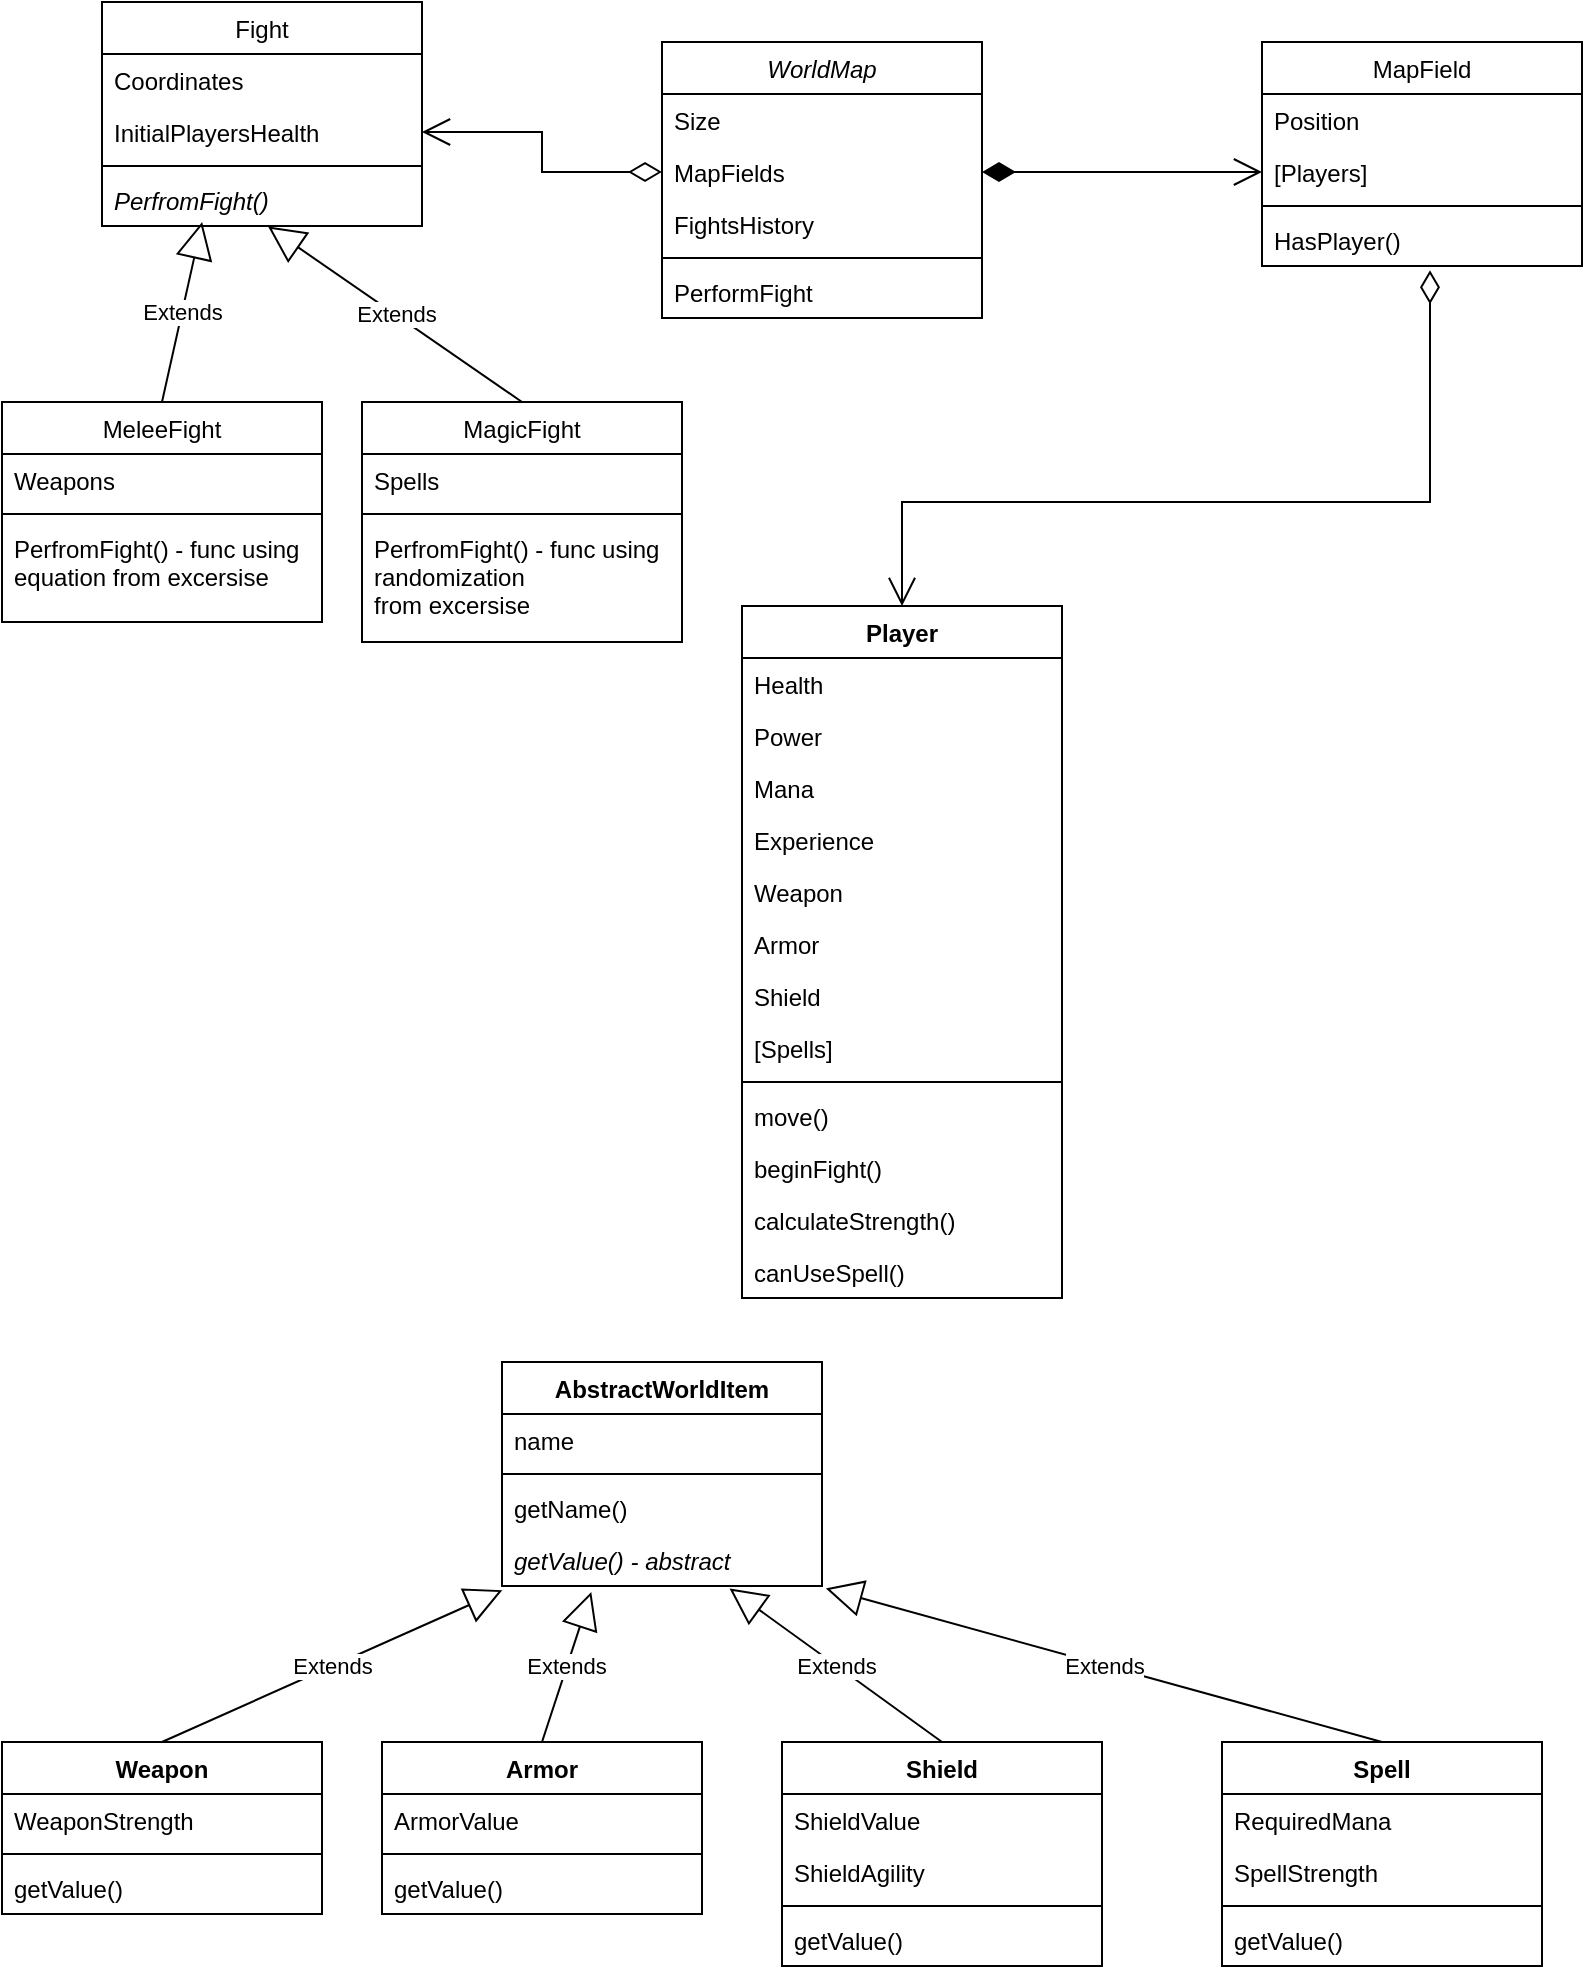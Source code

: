 <mxfile version="20.8.23" type="github">
  <diagram id="C5RBs43oDa-KdzZeNtuy" name="Page-1">
    <mxGraphModel dx="886" dy="989" grid="1" gridSize="10" guides="1" tooltips="1" connect="1" arrows="1" fold="1" page="1" pageScale="1" pageWidth="827" pageHeight="1169" math="0" shadow="0">
      <root>
        <mxCell id="WIyWlLk6GJQsqaUBKTNV-0" />
        <mxCell id="WIyWlLk6GJQsqaUBKTNV-1" parent="WIyWlLk6GJQsqaUBKTNV-0" />
        <mxCell id="zkfFHV4jXpPFQw0GAbJ--0" value="WorldMap" style="swimlane;fontStyle=2;align=center;verticalAlign=top;childLayout=stackLayout;horizontal=1;startSize=26;horizontalStack=0;resizeParent=1;resizeLast=0;collapsible=1;marginBottom=0;rounded=0;shadow=0;strokeWidth=1;" parent="WIyWlLk6GJQsqaUBKTNV-1" vertex="1">
          <mxGeometry x="350" y="130" width="160" height="138" as="geometry">
            <mxRectangle x="230" y="140" width="160" height="26" as="alternateBounds" />
          </mxGeometry>
        </mxCell>
        <mxCell id="zkfFHV4jXpPFQw0GAbJ--1" value="Size" style="text;align=left;verticalAlign=top;spacingLeft=4;spacingRight=4;overflow=hidden;rotatable=0;points=[[0,0.5],[1,0.5]];portConstraint=eastwest;" parent="zkfFHV4jXpPFQw0GAbJ--0" vertex="1">
          <mxGeometry y="26" width="160" height="26" as="geometry" />
        </mxCell>
        <mxCell id="zkfFHV4jXpPFQw0GAbJ--2" value="MapFields" style="text;align=left;verticalAlign=top;spacingLeft=4;spacingRight=4;overflow=hidden;rotatable=0;points=[[0,0.5],[1,0.5]];portConstraint=eastwest;rounded=0;shadow=0;html=0;" parent="zkfFHV4jXpPFQw0GAbJ--0" vertex="1">
          <mxGeometry y="52" width="160" height="26" as="geometry" />
        </mxCell>
        <mxCell id="zkfFHV4jXpPFQw0GAbJ--3" value="FightsHistory" style="text;align=left;verticalAlign=top;spacingLeft=4;spacingRight=4;overflow=hidden;rotatable=0;points=[[0,0.5],[1,0.5]];portConstraint=eastwest;rounded=0;shadow=0;html=0;" parent="zkfFHV4jXpPFQw0GAbJ--0" vertex="1">
          <mxGeometry y="78" width="160" height="26" as="geometry" />
        </mxCell>
        <mxCell id="zkfFHV4jXpPFQw0GAbJ--4" value="" style="line;html=1;strokeWidth=1;align=left;verticalAlign=middle;spacingTop=-1;spacingLeft=3;spacingRight=3;rotatable=0;labelPosition=right;points=[];portConstraint=eastwest;" parent="zkfFHV4jXpPFQw0GAbJ--0" vertex="1">
          <mxGeometry y="104" width="160" height="8" as="geometry" />
        </mxCell>
        <mxCell id="zkfFHV4jXpPFQw0GAbJ--5" value="PerformFight" style="text;align=left;verticalAlign=top;spacingLeft=4;spacingRight=4;overflow=hidden;rotatable=0;points=[[0,0.5],[1,0.5]];portConstraint=eastwest;" parent="zkfFHV4jXpPFQw0GAbJ--0" vertex="1">
          <mxGeometry y="112" width="160" height="26" as="geometry" />
        </mxCell>
        <mxCell id="zkfFHV4jXpPFQw0GAbJ--17" value="MapField" style="swimlane;fontStyle=0;align=center;verticalAlign=top;childLayout=stackLayout;horizontal=1;startSize=26;horizontalStack=0;resizeParent=1;resizeLast=0;collapsible=1;marginBottom=0;rounded=0;shadow=0;strokeWidth=1;" parent="WIyWlLk6GJQsqaUBKTNV-1" vertex="1">
          <mxGeometry x="650" y="130" width="160" height="112" as="geometry">
            <mxRectangle x="550" y="140" width="160" height="26" as="alternateBounds" />
          </mxGeometry>
        </mxCell>
        <mxCell id="zkfFHV4jXpPFQw0GAbJ--18" value="Position" style="text;align=left;verticalAlign=top;spacingLeft=4;spacingRight=4;overflow=hidden;rotatable=0;points=[[0,0.5],[1,0.5]];portConstraint=eastwest;" parent="zkfFHV4jXpPFQw0GAbJ--17" vertex="1">
          <mxGeometry y="26" width="160" height="26" as="geometry" />
        </mxCell>
        <mxCell id="UZH4tD60VNhGgMHDHABi-8" value="[Players]" style="text;align=left;verticalAlign=top;spacingLeft=4;spacingRight=4;overflow=hidden;rotatable=0;points=[[0,0.5],[1,0.5]];portConstraint=eastwest;" parent="zkfFHV4jXpPFQw0GAbJ--17" vertex="1">
          <mxGeometry y="52" width="160" height="26" as="geometry" />
        </mxCell>
        <mxCell id="zkfFHV4jXpPFQw0GAbJ--23" value="" style="line;html=1;strokeWidth=1;align=left;verticalAlign=middle;spacingTop=-1;spacingLeft=3;spacingRight=3;rotatable=0;labelPosition=right;points=[];portConstraint=eastwest;" parent="zkfFHV4jXpPFQw0GAbJ--17" vertex="1">
          <mxGeometry y="78" width="160" height="8" as="geometry" />
        </mxCell>
        <mxCell id="zkfFHV4jXpPFQw0GAbJ--24" value="HasPlayer()" style="text;align=left;verticalAlign=top;spacingLeft=4;spacingRight=4;overflow=hidden;rotatable=0;points=[[0,0.5],[1,0.5]];portConstraint=eastwest;" parent="zkfFHV4jXpPFQw0GAbJ--17" vertex="1">
          <mxGeometry y="86" width="160" height="26" as="geometry" />
        </mxCell>
        <mxCell id="UZH4tD60VNhGgMHDHABi-0" value="Player" style="swimlane;fontStyle=1;align=center;verticalAlign=top;childLayout=stackLayout;horizontal=1;startSize=26;horizontalStack=0;resizeParent=1;resizeParentMax=0;resizeLast=0;collapsible=1;marginBottom=0;" parent="WIyWlLk6GJQsqaUBKTNV-1" vertex="1">
          <mxGeometry x="390" y="412" width="160" height="346" as="geometry" />
        </mxCell>
        <mxCell id="UZH4tD60VNhGgMHDHABi-1" value="Health&#xa;" style="text;strokeColor=none;fillColor=none;align=left;verticalAlign=top;spacingLeft=4;spacingRight=4;overflow=hidden;rotatable=0;points=[[0,0.5],[1,0.5]];portConstraint=eastwest;" parent="UZH4tD60VNhGgMHDHABi-0" vertex="1">
          <mxGeometry y="26" width="160" height="26" as="geometry" />
        </mxCell>
        <mxCell id="UZH4tD60VNhGgMHDHABi-4" value="Power" style="text;strokeColor=none;fillColor=none;align=left;verticalAlign=top;spacingLeft=4;spacingRight=4;overflow=hidden;rotatable=0;points=[[0,0.5],[1,0.5]];portConstraint=eastwest;" parent="UZH4tD60VNhGgMHDHABi-0" vertex="1">
          <mxGeometry y="52" width="160" height="26" as="geometry" />
        </mxCell>
        <mxCell id="UZH4tD60VNhGgMHDHABi-5" value="Mana" style="text;strokeColor=none;fillColor=none;align=left;verticalAlign=top;spacingLeft=4;spacingRight=4;overflow=hidden;rotatable=0;points=[[0,0.5],[1,0.5]];portConstraint=eastwest;" parent="UZH4tD60VNhGgMHDHABi-0" vertex="1">
          <mxGeometry y="78" width="160" height="26" as="geometry" />
        </mxCell>
        <mxCell id="UZH4tD60VNhGgMHDHABi-6" value="Experience" style="text;strokeColor=none;fillColor=none;align=left;verticalAlign=top;spacingLeft=4;spacingRight=4;overflow=hidden;rotatable=0;points=[[0,0.5],[1,0.5]];portConstraint=eastwest;" parent="UZH4tD60VNhGgMHDHABi-0" vertex="1">
          <mxGeometry y="104" width="160" height="26" as="geometry" />
        </mxCell>
        <mxCell id="UZH4tD60VNhGgMHDHABi-7" value="Weapon" style="text;strokeColor=none;fillColor=none;align=left;verticalAlign=top;spacingLeft=4;spacingRight=4;overflow=hidden;rotatable=0;points=[[0,0.5],[1,0.5]];portConstraint=eastwest;" parent="UZH4tD60VNhGgMHDHABi-0" vertex="1">
          <mxGeometry y="130" width="160" height="26" as="geometry" />
        </mxCell>
        <mxCell id="UZH4tD60VNhGgMHDHABi-9" value="Armor" style="text;strokeColor=none;fillColor=none;align=left;verticalAlign=top;spacingLeft=4;spacingRight=4;overflow=hidden;rotatable=0;points=[[0,0.5],[1,0.5]];portConstraint=eastwest;" parent="UZH4tD60VNhGgMHDHABi-0" vertex="1">
          <mxGeometry y="156" width="160" height="26" as="geometry" />
        </mxCell>
        <mxCell id="MxeAJGzFotMAwBqtANPu-42" value="Shield" style="text;strokeColor=none;fillColor=none;align=left;verticalAlign=top;spacingLeft=4;spacingRight=4;overflow=hidden;rotatable=0;points=[[0,0.5],[1,0.5]];portConstraint=eastwest;" vertex="1" parent="UZH4tD60VNhGgMHDHABi-0">
          <mxGeometry y="182" width="160" height="26" as="geometry" />
        </mxCell>
        <mxCell id="UZH4tD60VNhGgMHDHABi-10" value="[Spells]" style="text;strokeColor=none;fillColor=none;align=left;verticalAlign=top;spacingLeft=4;spacingRight=4;overflow=hidden;rotatable=0;points=[[0,0.5],[1,0.5]];portConstraint=eastwest;" parent="UZH4tD60VNhGgMHDHABi-0" vertex="1">
          <mxGeometry y="208" width="160" height="26" as="geometry" />
        </mxCell>
        <mxCell id="UZH4tD60VNhGgMHDHABi-2" value="" style="line;strokeWidth=1;fillColor=none;align=left;verticalAlign=middle;spacingTop=-1;spacingLeft=3;spacingRight=3;rotatable=0;labelPosition=right;points=[];portConstraint=eastwest;strokeColor=inherit;" parent="UZH4tD60VNhGgMHDHABi-0" vertex="1">
          <mxGeometry y="234" width="160" height="8" as="geometry" />
        </mxCell>
        <mxCell id="UZH4tD60VNhGgMHDHABi-3" value="move()" style="text;strokeColor=none;fillColor=none;align=left;verticalAlign=top;spacingLeft=4;spacingRight=4;overflow=hidden;rotatable=0;points=[[0,0.5],[1,0.5]];portConstraint=eastwest;" parent="UZH4tD60VNhGgMHDHABi-0" vertex="1">
          <mxGeometry y="242" width="160" height="26" as="geometry" />
        </mxCell>
        <mxCell id="UZH4tD60VNhGgMHDHABi-11" value="beginFight()" style="text;strokeColor=none;fillColor=none;align=left;verticalAlign=top;spacingLeft=4;spacingRight=4;overflow=hidden;rotatable=0;points=[[0,0.5],[1,0.5]];portConstraint=eastwest;" parent="UZH4tD60VNhGgMHDHABi-0" vertex="1">
          <mxGeometry y="268" width="160" height="26" as="geometry" />
        </mxCell>
        <mxCell id="MxeAJGzFotMAwBqtANPu-27" value="calculateStrength()" style="text;strokeColor=none;fillColor=none;align=left;verticalAlign=top;spacingLeft=4;spacingRight=4;overflow=hidden;rotatable=0;points=[[0,0.5],[1,0.5]];portConstraint=eastwest;" vertex="1" parent="UZH4tD60VNhGgMHDHABi-0">
          <mxGeometry y="294" width="160" height="26" as="geometry" />
        </mxCell>
        <mxCell id="MxeAJGzFotMAwBqtANPu-28" value="canUseSpell()" style="text;strokeColor=none;fillColor=none;align=left;verticalAlign=top;spacingLeft=4;spacingRight=4;overflow=hidden;rotatable=0;points=[[0,0.5],[1,0.5]];portConstraint=eastwest;" vertex="1" parent="UZH4tD60VNhGgMHDHABi-0">
          <mxGeometry y="320" width="160" height="26" as="geometry" />
        </mxCell>
        <mxCell id="UZH4tD60VNhGgMHDHABi-17" value="Extends" style="endArrow=block;endSize=16;endFill=0;html=1;rounded=0;exitX=0.5;exitY=0;exitDx=0;exitDy=0;entryX=0.001;entryY=1.081;entryDx=0;entryDy=0;entryPerimeter=0;" parent="WIyWlLk6GJQsqaUBKTNV-1" source="MxeAJGzFotMAwBqtANPu-38" target="MxeAJGzFotMAwBqtANPu-37" edge="1">
          <mxGeometry width="160" relative="1" as="geometry">
            <mxPoint x="100" y="982" as="sourcePoint" />
            <mxPoint x="280" y="910" as="targetPoint" />
            <Array as="points" />
          </mxGeometry>
        </mxCell>
        <mxCell id="UZH4tD60VNhGgMHDHABi-30" value="Extends" style="endArrow=block;endSize=16;endFill=0;html=1;rounded=0;exitX=0.5;exitY=0;exitDx=0;exitDy=0;entryX=0.279;entryY=1.115;entryDx=0;entryDy=0;entryPerimeter=0;" parent="WIyWlLk6GJQsqaUBKTNV-1" source="MxeAJGzFotMAwBqtANPu-43" target="MxeAJGzFotMAwBqtANPu-37" edge="1">
          <mxGeometry width="160" relative="1" as="geometry">
            <mxPoint x="290" y="982" as="sourcePoint" />
            <mxPoint x="390" y="940" as="targetPoint" />
          </mxGeometry>
        </mxCell>
        <mxCell id="UZH4tD60VNhGgMHDHABi-31" value="Extends" style="endArrow=block;endSize=16;endFill=0;html=1;rounded=0;exitX=0.5;exitY=0;exitDx=0;exitDy=0;entryX=0.711;entryY=1.046;entryDx=0;entryDy=0;entryPerimeter=0;" parent="WIyWlLk6GJQsqaUBKTNV-1" source="MxeAJGzFotMAwBqtANPu-47" target="MxeAJGzFotMAwBqtANPu-37" edge="1">
          <mxGeometry width="160" relative="1" as="geometry">
            <mxPoint x="480" y="982" as="sourcePoint" />
            <mxPoint x="400" y="860" as="targetPoint" />
          </mxGeometry>
        </mxCell>
        <mxCell id="MxeAJGzFotMAwBqtANPu-5" value="Extends" style="endArrow=block;endSize=16;endFill=0;html=1;rounded=0;exitX=0.5;exitY=0;exitDx=0;exitDy=0;entryX=1.012;entryY=1.046;entryDx=0;entryDy=0;entryPerimeter=0;" edge="1" parent="WIyWlLk6GJQsqaUBKTNV-1" source="MxeAJGzFotMAwBqtANPu-56" target="MxeAJGzFotMAwBqtANPu-37">
          <mxGeometry width="160" relative="1" as="geometry">
            <mxPoint x="720" y="970" as="sourcePoint" />
            <mxPoint x="430" y="810" as="targetPoint" />
          </mxGeometry>
        </mxCell>
        <mxCell id="MxeAJGzFotMAwBqtANPu-6" value="Fight" style="swimlane;fontStyle=0;align=center;verticalAlign=top;childLayout=stackLayout;horizontal=1;startSize=26;horizontalStack=0;resizeParent=1;resizeLast=0;collapsible=1;marginBottom=0;rounded=0;shadow=0;strokeWidth=1;" vertex="1" parent="WIyWlLk6GJQsqaUBKTNV-1">
          <mxGeometry x="70" y="110" width="160" height="112" as="geometry">
            <mxRectangle x="550" y="140" width="160" height="26" as="alternateBounds" />
          </mxGeometry>
        </mxCell>
        <mxCell id="MxeAJGzFotMAwBqtANPu-7" value="Coordinates" style="text;align=left;verticalAlign=top;spacingLeft=4;spacingRight=4;overflow=hidden;rotatable=0;points=[[0,0.5],[1,0.5]];portConstraint=eastwest;" vertex="1" parent="MxeAJGzFotMAwBqtANPu-6">
          <mxGeometry y="26" width="160" height="26" as="geometry" />
        </mxCell>
        <mxCell id="MxeAJGzFotMAwBqtANPu-8" value="InitialPlayersHealth" style="text;align=left;verticalAlign=top;spacingLeft=4;spacingRight=4;overflow=hidden;rotatable=0;points=[[0,0.5],[1,0.5]];portConstraint=eastwest;" vertex="1" parent="MxeAJGzFotMAwBqtANPu-6">
          <mxGeometry y="52" width="160" height="26" as="geometry" />
        </mxCell>
        <mxCell id="MxeAJGzFotMAwBqtANPu-9" value="" style="line;html=1;strokeWidth=1;align=left;verticalAlign=middle;spacingTop=-1;spacingLeft=3;spacingRight=3;rotatable=0;labelPosition=right;points=[];portConstraint=eastwest;" vertex="1" parent="MxeAJGzFotMAwBqtANPu-6">
          <mxGeometry y="78" width="160" height="8" as="geometry" />
        </mxCell>
        <mxCell id="MxeAJGzFotMAwBqtANPu-10" value="PerfromFight()" style="text;align=left;verticalAlign=top;spacingLeft=4;spacingRight=4;overflow=hidden;rotatable=0;points=[[0,0.5],[1,0.5]];portConstraint=eastwest;fontStyle=2" vertex="1" parent="MxeAJGzFotMAwBqtANPu-6">
          <mxGeometry y="86" width="160" height="26" as="geometry" />
        </mxCell>
        <mxCell id="MxeAJGzFotMAwBqtANPu-12" value="Extends" style="endArrow=block;endSize=16;endFill=0;html=1;rounded=0;exitX=0.5;exitY=0;exitDx=0;exitDy=0;entryX=0.313;entryY=0.923;entryDx=0;entryDy=0;entryPerimeter=0;" edge="1" parent="WIyWlLk6GJQsqaUBKTNV-1" source="MxeAJGzFotMAwBqtANPu-13" target="MxeAJGzFotMAwBqtANPu-10">
          <mxGeometry width="160" relative="1" as="geometry">
            <mxPoint x="220" y="180" as="sourcePoint" />
            <mxPoint x="380" y="180" as="targetPoint" />
          </mxGeometry>
        </mxCell>
        <mxCell id="MxeAJGzFotMAwBqtANPu-13" value="MeleeFight" style="swimlane;fontStyle=0;align=center;verticalAlign=top;childLayout=stackLayout;horizontal=1;startSize=26;horizontalStack=0;resizeParent=1;resizeLast=0;collapsible=1;marginBottom=0;rounded=0;shadow=0;strokeWidth=1;" vertex="1" parent="WIyWlLk6GJQsqaUBKTNV-1">
          <mxGeometry x="20" y="310" width="160" height="110" as="geometry">
            <mxRectangle x="550" y="140" width="160" height="26" as="alternateBounds" />
          </mxGeometry>
        </mxCell>
        <mxCell id="MxeAJGzFotMAwBqtANPu-14" value="Weapons" style="text;align=left;verticalAlign=top;spacingLeft=4;spacingRight=4;overflow=hidden;rotatable=0;points=[[0,0.5],[1,0.5]];portConstraint=eastwest;" vertex="1" parent="MxeAJGzFotMAwBqtANPu-13">
          <mxGeometry y="26" width="160" height="26" as="geometry" />
        </mxCell>
        <mxCell id="MxeAJGzFotMAwBqtANPu-16" value="" style="line;html=1;strokeWidth=1;align=left;verticalAlign=middle;spacingTop=-1;spacingLeft=3;spacingRight=3;rotatable=0;labelPosition=right;points=[];portConstraint=eastwest;" vertex="1" parent="MxeAJGzFotMAwBqtANPu-13">
          <mxGeometry y="52" width="160" height="8" as="geometry" />
        </mxCell>
        <mxCell id="MxeAJGzFotMAwBqtANPu-17" value="PerfromFight() - func using &#xa;equation from excersise" style="text;align=left;verticalAlign=top;spacingLeft=4;spacingRight=4;overflow=hidden;rotatable=0;points=[[0,0.5],[1,0.5]];portConstraint=eastwest;" vertex="1" parent="MxeAJGzFotMAwBqtANPu-13">
          <mxGeometry y="60" width="160" height="50" as="geometry" />
        </mxCell>
        <mxCell id="MxeAJGzFotMAwBqtANPu-18" value="MagicFight" style="swimlane;fontStyle=0;align=center;verticalAlign=top;childLayout=stackLayout;horizontal=1;startSize=26;horizontalStack=0;resizeParent=1;resizeLast=0;collapsible=1;marginBottom=0;rounded=0;shadow=0;strokeWidth=1;" vertex="1" parent="WIyWlLk6GJQsqaUBKTNV-1">
          <mxGeometry x="200" y="310" width="160" height="120" as="geometry">
            <mxRectangle x="550" y="140" width="160" height="26" as="alternateBounds" />
          </mxGeometry>
        </mxCell>
        <mxCell id="MxeAJGzFotMAwBqtANPu-19" value="Spells" style="text;align=left;verticalAlign=top;spacingLeft=4;spacingRight=4;overflow=hidden;rotatable=0;points=[[0,0.5],[1,0.5]];portConstraint=eastwest;" vertex="1" parent="MxeAJGzFotMAwBqtANPu-18">
          <mxGeometry y="26" width="160" height="26" as="geometry" />
        </mxCell>
        <mxCell id="MxeAJGzFotMAwBqtANPu-20" value="" style="line;html=1;strokeWidth=1;align=left;verticalAlign=middle;spacingTop=-1;spacingLeft=3;spacingRight=3;rotatable=0;labelPosition=right;points=[];portConstraint=eastwest;" vertex="1" parent="MxeAJGzFotMAwBqtANPu-18">
          <mxGeometry y="52" width="160" height="8" as="geometry" />
        </mxCell>
        <mxCell id="MxeAJGzFotMAwBqtANPu-21" value="PerfromFight() - func using &#xa;randomization &#xa;from excersise" style="text;align=left;verticalAlign=top;spacingLeft=4;spacingRight=4;overflow=hidden;rotatable=0;points=[[0,0.5],[1,0.5]];portConstraint=eastwest;" vertex="1" parent="MxeAJGzFotMAwBqtANPu-18">
          <mxGeometry y="60" width="160" height="60" as="geometry" />
        </mxCell>
        <mxCell id="MxeAJGzFotMAwBqtANPu-22" value="Extends" style="endArrow=block;endSize=16;endFill=0;html=1;rounded=0;exitX=0.5;exitY=0;exitDx=0;exitDy=0;entryX=0.519;entryY=1.011;entryDx=0;entryDy=0;entryPerimeter=0;" edge="1" parent="WIyWlLk6GJQsqaUBKTNV-1" source="MxeAJGzFotMAwBqtANPu-18" target="MxeAJGzFotMAwBqtANPu-10">
          <mxGeometry width="160" relative="1" as="geometry">
            <mxPoint x="190" y="320" as="sourcePoint" />
            <mxPoint x="210" y="230" as="targetPoint" />
          </mxGeometry>
        </mxCell>
        <mxCell id="MxeAJGzFotMAwBqtANPu-24" value="" style="endArrow=open;html=1;endSize=12;startArrow=diamondThin;startSize=14;startFill=1;edgeStyle=orthogonalEdgeStyle;align=left;verticalAlign=bottom;rounded=0;exitX=1;exitY=0.5;exitDx=0;exitDy=0;entryX=0;entryY=0.5;entryDx=0;entryDy=0;" edge="1" parent="WIyWlLk6GJQsqaUBKTNV-1" source="zkfFHV4jXpPFQw0GAbJ--2" target="UZH4tD60VNhGgMHDHABi-8">
          <mxGeometry x="-0.467" y="35" relative="1" as="geometry">
            <mxPoint x="560" y="310" as="sourcePoint" />
            <mxPoint x="720" y="310" as="targetPoint" />
            <mxPoint as="offset" />
          </mxGeometry>
        </mxCell>
        <mxCell id="MxeAJGzFotMAwBqtANPu-26" value="" style="endArrow=open;html=1;endSize=12;startArrow=diamondThin;startSize=14;startFill=0;edgeStyle=orthogonalEdgeStyle;align=left;verticalAlign=bottom;rounded=0;exitX=0.525;exitY=1.081;exitDx=0;exitDy=0;exitPerimeter=0;entryX=0.5;entryY=0;entryDx=0;entryDy=0;" edge="1" parent="WIyWlLk6GJQsqaUBKTNV-1" source="zkfFHV4jXpPFQw0GAbJ--24" target="UZH4tD60VNhGgMHDHABi-0">
          <mxGeometry x="-0.792" y="46" relative="1" as="geometry">
            <mxPoint x="440" y="330" as="sourcePoint" />
            <mxPoint x="600" y="330" as="targetPoint" />
            <Array as="points">
              <mxPoint x="734" y="360" />
              <mxPoint x="470" y="360" />
            </Array>
            <mxPoint as="offset" />
          </mxGeometry>
        </mxCell>
        <mxCell id="MxeAJGzFotMAwBqtANPu-33" value="AbstractWorldItem" style="swimlane;fontStyle=1;align=center;verticalAlign=top;childLayout=stackLayout;horizontal=1;startSize=26;horizontalStack=0;resizeParent=1;resizeParentMax=0;resizeLast=0;collapsible=1;marginBottom=0;" vertex="1" parent="WIyWlLk6GJQsqaUBKTNV-1">
          <mxGeometry x="270" y="790" width="160" height="112" as="geometry" />
        </mxCell>
        <mxCell id="MxeAJGzFotMAwBqtANPu-34" value="name" style="text;strokeColor=none;fillColor=none;align=left;verticalAlign=top;spacingLeft=4;spacingRight=4;overflow=hidden;rotatable=0;points=[[0,0.5],[1,0.5]];portConstraint=eastwest;" vertex="1" parent="MxeAJGzFotMAwBqtANPu-33">
          <mxGeometry y="26" width="160" height="26" as="geometry" />
        </mxCell>
        <mxCell id="MxeAJGzFotMAwBqtANPu-35" value="" style="line;strokeWidth=1;fillColor=none;align=left;verticalAlign=middle;spacingTop=-1;spacingLeft=3;spacingRight=3;rotatable=0;labelPosition=right;points=[];portConstraint=eastwest;strokeColor=inherit;" vertex="1" parent="MxeAJGzFotMAwBqtANPu-33">
          <mxGeometry y="52" width="160" height="8" as="geometry" />
        </mxCell>
        <mxCell id="MxeAJGzFotMAwBqtANPu-36" value="getName()" style="text;strokeColor=none;fillColor=none;align=left;verticalAlign=top;spacingLeft=4;spacingRight=4;overflow=hidden;rotatable=0;points=[[0,0.5],[1,0.5]];portConstraint=eastwest;" vertex="1" parent="MxeAJGzFotMAwBqtANPu-33">
          <mxGeometry y="60" width="160" height="26" as="geometry" />
        </mxCell>
        <mxCell id="MxeAJGzFotMAwBqtANPu-37" value="getValue() - abstract" style="text;strokeColor=none;fillColor=none;align=left;verticalAlign=top;spacingLeft=4;spacingRight=4;overflow=hidden;rotatable=0;points=[[0,0.5],[1,0.5]];portConstraint=eastwest;fontStyle=2" vertex="1" parent="MxeAJGzFotMAwBqtANPu-33">
          <mxGeometry y="86" width="160" height="26" as="geometry" />
        </mxCell>
        <mxCell id="MxeAJGzFotMAwBqtANPu-38" value="Weapon" style="swimlane;fontStyle=1;align=center;verticalAlign=top;childLayout=stackLayout;horizontal=1;startSize=26;horizontalStack=0;resizeParent=1;resizeParentMax=0;resizeLast=0;collapsible=1;marginBottom=0;" vertex="1" parent="WIyWlLk6GJQsqaUBKTNV-1">
          <mxGeometry x="20" y="980" width="160" height="86" as="geometry" />
        </mxCell>
        <mxCell id="MxeAJGzFotMAwBqtANPu-39" value="WeaponStrength" style="text;strokeColor=none;fillColor=none;align=left;verticalAlign=top;spacingLeft=4;spacingRight=4;overflow=hidden;rotatable=0;points=[[0,0.5],[1,0.5]];portConstraint=eastwest;" vertex="1" parent="MxeAJGzFotMAwBqtANPu-38">
          <mxGeometry y="26" width="160" height="26" as="geometry" />
        </mxCell>
        <mxCell id="MxeAJGzFotMAwBqtANPu-40" value="" style="line;strokeWidth=1;fillColor=none;align=left;verticalAlign=middle;spacingTop=-1;spacingLeft=3;spacingRight=3;rotatable=0;labelPosition=right;points=[];portConstraint=eastwest;strokeColor=inherit;" vertex="1" parent="MxeAJGzFotMAwBqtANPu-38">
          <mxGeometry y="52" width="160" height="8" as="geometry" />
        </mxCell>
        <mxCell id="MxeAJGzFotMAwBqtANPu-41" value="getValue()" style="text;strokeColor=none;fillColor=none;align=left;verticalAlign=top;spacingLeft=4;spacingRight=4;overflow=hidden;rotatable=0;points=[[0,0.5],[1,0.5]];portConstraint=eastwest;" vertex="1" parent="MxeAJGzFotMAwBqtANPu-38">
          <mxGeometry y="60" width="160" height="26" as="geometry" />
        </mxCell>
        <mxCell id="MxeAJGzFotMAwBqtANPu-43" value="Armor" style="swimlane;fontStyle=1;align=center;verticalAlign=top;childLayout=stackLayout;horizontal=1;startSize=26;horizontalStack=0;resizeParent=1;resizeParentMax=0;resizeLast=0;collapsible=1;marginBottom=0;" vertex="1" parent="WIyWlLk6GJQsqaUBKTNV-1">
          <mxGeometry x="210" y="980" width="160" height="86" as="geometry" />
        </mxCell>
        <mxCell id="MxeAJGzFotMAwBqtANPu-44" value="ArmorValue" style="text;strokeColor=none;fillColor=none;align=left;verticalAlign=top;spacingLeft=4;spacingRight=4;overflow=hidden;rotatable=0;points=[[0,0.5],[1,0.5]];portConstraint=eastwest;" vertex="1" parent="MxeAJGzFotMAwBqtANPu-43">
          <mxGeometry y="26" width="160" height="26" as="geometry" />
        </mxCell>
        <mxCell id="MxeAJGzFotMAwBqtANPu-45" value="" style="line;strokeWidth=1;fillColor=none;align=left;verticalAlign=middle;spacingTop=-1;spacingLeft=3;spacingRight=3;rotatable=0;labelPosition=right;points=[];portConstraint=eastwest;strokeColor=inherit;" vertex="1" parent="MxeAJGzFotMAwBqtANPu-43">
          <mxGeometry y="52" width="160" height="8" as="geometry" />
        </mxCell>
        <mxCell id="MxeAJGzFotMAwBqtANPu-46" value="getValue()" style="text;strokeColor=none;fillColor=none;align=left;verticalAlign=top;spacingLeft=4;spacingRight=4;overflow=hidden;rotatable=0;points=[[0,0.5],[1,0.5]];portConstraint=eastwest;" vertex="1" parent="MxeAJGzFotMAwBqtANPu-43">
          <mxGeometry y="60" width="160" height="26" as="geometry" />
        </mxCell>
        <mxCell id="MxeAJGzFotMAwBqtANPu-47" value="Shield" style="swimlane;fontStyle=1;align=center;verticalAlign=top;childLayout=stackLayout;horizontal=1;startSize=26;horizontalStack=0;resizeParent=1;resizeParentMax=0;resizeLast=0;collapsible=1;marginBottom=0;" vertex="1" parent="WIyWlLk6GJQsqaUBKTNV-1">
          <mxGeometry x="410" y="980" width="160" height="112" as="geometry" />
        </mxCell>
        <mxCell id="MxeAJGzFotMAwBqtANPu-48" value="ShieldValue" style="text;strokeColor=none;fillColor=none;align=left;verticalAlign=top;spacingLeft=4;spacingRight=4;overflow=hidden;rotatable=0;points=[[0,0.5],[1,0.5]];portConstraint=eastwest;" vertex="1" parent="MxeAJGzFotMAwBqtANPu-47">
          <mxGeometry y="26" width="160" height="26" as="geometry" />
        </mxCell>
        <mxCell id="MxeAJGzFotMAwBqtANPu-55" value="ShieldAgility" style="text;strokeColor=none;fillColor=none;align=left;verticalAlign=top;spacingLeft=4;spacingRight=4;overflow=hidden;rotatable=0;points=[[0,0.5],[1,0.5]];portConstraint=eastwest;" vertex="1" parent="MxeAJGzFotMAwBqtANPu-47">
          <mxGeometry y="52" width="160" height="26" as="geometry" />
        </mxCell>
        <mxCell id="MxeAJGzFotMAwBqtANPu-49" value="" style="line;strokeWidth=1;fillColor=none;align=left;verticalAlign=middle;spacingTop=-1;spacingLeft=3;spacingRight=3;rotatable=0;labelPosition=right;points=[];portConstraint=eastwest;strokeColor=inherit;" vertex="1" parent="MxeAJGzFotMAwBqtANPu-47">
          <mxGeometry y="78" width="160" height="8" as="geometry" />
        </mxCell>
        <mxCell id="MxeAJGzFotMAwBqtANPu-50" value="getValue()" style="text;strokeColor=none;fillColor=none;align=left;verticalAlign=top;spacingLeft=4;spacingRight=4;overflow=hidden;rotatable=0;points=[[0,0.5],[1,0.5]];portConstraint=eastwest;" vertex="1" parent="MxeAJGzFotMAwBqtANPu-47">
          <mxGeometry y="86" width="160" height="26" as="geometry" />
        </mxCell>
        <mxCell id="MxeAJGzFotMAwBqtANPu-56" value="Spell" style="swimlane;fontStyle=1;align=center;verticalAlign=top;childLayout=stackLayout;horizontal=1;startSize=26;horizontalStack=0;resizeParent=1;resizeParentMax=0;resizeLast=0;collapsible=1;marginBottom=0;" vertex="1" parent="WIyWlLk6GJQsqaUBKTNV-1">
          <mxGeometry x="630" y="980" width="160" height="112" as="geometry" />
        </mxCell>
        <mxCell id="MxeAJGzFotMAwBqtANPu-57" value="RequiredMana" style="text;strokeColor=none;fillColor=none;align=left;verticalAlign=top;spacingLeft=4;spacingRight=4;overflow=hidden;rotatable=0;points=[[0,0.5],[1,0.5]];portConstraint=eastwest;" vertex="1" parent="MxeAJGzFotMAwBqtANPu-56">
          <mxGeometry y="26" width="160" height="26" as="geometry" />
        </mxCell>
        <mxCell id="MxeAJGzFotMAwBqtANPu-58" value="SpellStrength" style="text;strokeColor=none;fillColor=none;align=left;verticalAlign=top;spacingLeft=4;spacingRight=4;overflow=hidden;rotatable=0;points=[[0,0.5],[1,0.5]];portConstraint=eastwest;" vertex="1" parent="MxeAJGzFotMAwBqtANPu-56">
          <mxGeometry y="52" width="160" height="26" as="geometry" />
        </mxCell>
        <mxCell id="MxeAJGzFotMAwBqtANPu-59" value="" style="line;strokeWidth=1;fillColor=none;align=left;verticalAlign=middle;spacingTop=-1;spacingLeft=3;spacingRight=3;rotatable=0;labelPosition=right;points=[];portConstraint=eastwest;strokeColor=inherit;" vertex="1" parent="MxeAJGzFotMAwBqtANPu-56">
          <mxGeometry y="78" width="160" height="8" as="geometry" />
        </mxCell>
        <mxCell id="MxeAJGzFotMAwBqtANPu-60" value="getValue()" style="text;strokeColor=none;fillColor=none;align=left;verticalAlign=top;spacingLeft=4;spacingRight=4;overflow=hidden;rotatable=0;points=[[0,0.5],[1,0.5]];portConstraint=eastwest;" vertex="1" parent="MxeAJGzFotMAwBqtANPu-56">
          <mxGeometry y="86" width="160" height="26" as="geometry" />
        </mxCell>
        <mxCell id="MxeAJGzFotMAwBqtANPu-63" value="" style="endArrow=open;html=1;endSize=12;startArrow=diamondThin;startSize=14;startFill=0;edgeStyle=orthogonalEdgeStyle;align=left;verticalAlign=bottom;rounded=0;exitX=0;exitY=0.5;exitDx=0;exitDy=0;entryX=1;entryY=0.5;entryDx=0;entryDy=0;" edge="1" parent="WIyWlLk6GJQsqaUBKTNV-1" source="zkfFHV4jXpPFQw0GAbJ--2" target="MxeAJGzFotMAwBqtANPu-8">
          <mxGeometry x="-0.429" y="35" relative="1" as="geometry">
            <mxPoint x="350" y="460" as="sourcePoint" />
            <mxPoint x="510" y="460" as="targetPoint" />
            <mxPoint as="offset" />
          </mxGeometry>
        </mxCell>
      </root>
    </mxGraphModel>
  </diagram>
</mxfile>
